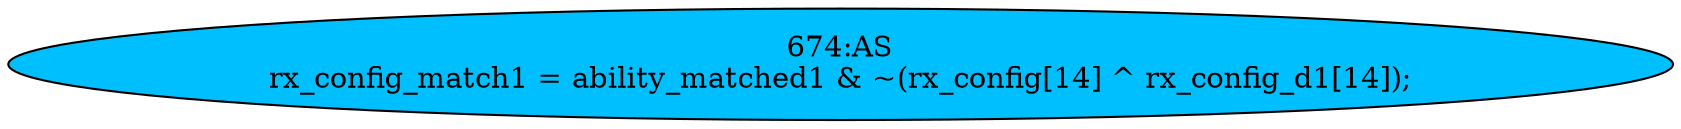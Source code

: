 strict digraph "" {
	node [label="\N"];
	"674:AS"	 [ast="<pyverilog.vparser.ast.Assign object at 0x7f702a744490>",
		def_var="['rx_config_match1']",
		fillcolor=deepskyblue,
		label="674:AS
rx_config_match1 = ability_matched1 & ~(rx_config[14] ^ rx_config_d1[14]);",
		statements="[]",
		style=filled,
		typ=Assign,
		use_var="['ability_matched1', 'rx_config', 'rx_config_d1']"];
}
